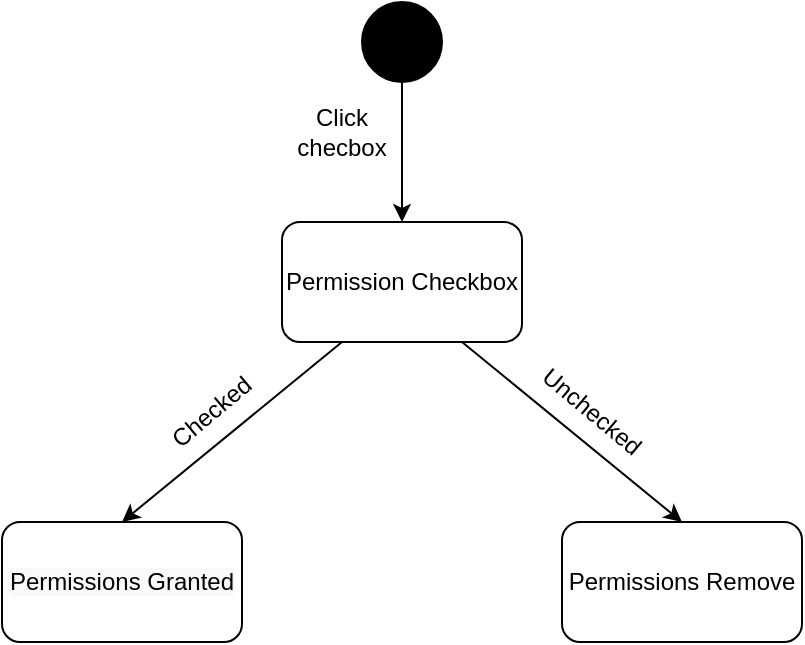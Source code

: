 <mxfile version="16.5.1" type="device"><diagram id="NQ7lytzz9F-fQDxLHnKd" name="‫עמוד-1‬"><mxGraphModel dx="1887" dy="1180" grid="1" gridSize="10" guides="1" tooltips="1" connect="1" arrows="1" fold="1" page="1" pageScale="1" pageWidth="827" pageHeight="1169" math="0" shadow="0"><root><mxCell id="0"/><mxCell id="1" parent="0"/><mxCell id="UTvS_HS550X9Thx6i7Dp-15" style="edgeStyle=orthogonalEdgeStyle;rounded=0;orthogonalLoop=1;jettySize=auto;html=1;" parent="1" source="UTvS_HS550X9Thx6i7Dp-13" target="UTvS_HS550X9Thx6i7Dp-14" edge="1"><mxGeometry relative="1" as="geometry"/></mxCell><mxCell id="UTvS_HS550X9Thx6i7Dp-13" value="" style="ellipse;shape=doubleEllipse;whiteSpace=wrap;html=1;aspect=fixed;fillColor=#000000;" parent="1" vertex="1"><mxGeometry x="510" y="290" width="40" height="40" as="geometry"/></mxCell><mxCell id="UTvS_HS550X9Thx6i7Dp-14" value="Permission Checkbox" style="rounded=1;whiteSpace=wrap;html=1;" parent="1" vertex="1"><mxGeometry x="470" y="400" width="120" height="60" as="geometry"/></mxCell><mxCell id="UTvS_HS550X9Thx6i7Dp-16" value="&lt;span&gt;Permissions Remove&lt;/span&gt;" style="rounded=1;whiteSpace=wrap;html=1;" parent="1" vertex="1"><mxGeometry x="610" y="550" width="120" height="60" as="geometry"/></mxCell><mxCell id="UTvS_HS550X9Thx6i7Dp-24" value="Checked" style="text;html=1;strokeColor=none;fillColor=none;align=center;verticalAlign=middle;whiteSpace=wrap;rounded=0;rotation=-40;" parent="1" vertex="1"><mxGeometry x="370" y="480" width="130" height="30" as="geometry"/></mxCell><mxCell id="UTvS_HS550X9Thx6i7Dp-25" value="Unchecked" style="text;html=1;strokeColor=none;fillColor=none;align=center;verticalAlign=middle;whiteSpace=wrap;rounded=0;rotation=40;" parent="1" vertex="1"><mxGeometry x="560" y="480" width="130" height="30" as="geometry"/></mxCell><mxCell id="UTvS_HS550X9Thx6i7Dp-28" value="&lt;span style=&quot;color: rgb(0 , 0 , 0) ; font-family: &amp;#34;helvetica&amp;#34; ; font-size: 12px ; font-style: normal ; font-weight: 400 ; letter-spacing: normal ; text-align: center ; text-indent: 0px ; text-transform: none ; word-spacing: 0px ; background-color: rgb(248 , 249 , 250) ; display: inline ; float: none&quot;&gt;Permissions Granted&lt;/span&gt;" style="rounded=1;whiteSpace=wrap;html=1;fillColor=#FFFFFF;" parent="1" vertex="1"><mxGeometry x="330" y="550" width="120" height="60" as="geometry"/></mxCell><mxCell id="UTvS_HS550X9Thx6i7Dp-29" value="Click checbox" style="text;html=1;strokeColor=none;fillColor=none;align=center;verticalAlign=middle;whiteSpace=wrap;rounded=0;" parent="1" vertex="1"><mxGeometry x="470" y="340" width="60" height="30" as="geometry"/></mxCell><mxCell id="UqqQMipUbRC_qJeIJQfZ-1" value="" style="endArrow=classic;html=1;rounded=0;entryX=0.5;entryY=0;entryDx=0;entryDy=0;exitX=0.25;exitY=1;exitDx=0;exitDy=0;" edge="1" parent="1" source="UTvS_HS550X9Thx6i7Dp-14" target="UTvS_HS550X9Thx6i7Dp-28"><mxGeometry width="50" height="50" relative="1" as="geometry"><mxPoint x="450" y="490" as="sourcePoint"/><mxPoint x="500" y="440" as="targetPoint"/></mxGeometry></mxCell><mxCell id="UqqQMipUbRC_qJeIJQfZ-2" value="" style="endArrow=classic;html=1;rounded=0;entryX=0.5;entryY=0;entryDx=0;entryDy=0;exitX=0.75;exitY=1;exitDx=0;exitDy=0;" edge="1" parent="1" source="UTvS_HS550X9Thx6i7Dp-14" target="UTvS_HS550X9Thx6i7Dp-16"><mxGeometry width="50" height="50" relative="1" as="geometry"><mxPoint x="450" y="490" as="sourcePoint"/><mxPoint x="500" y="440" as="targetPoint"/></mxGeometry></mxCell></root></mxGraphModel></diagram></mxfile>